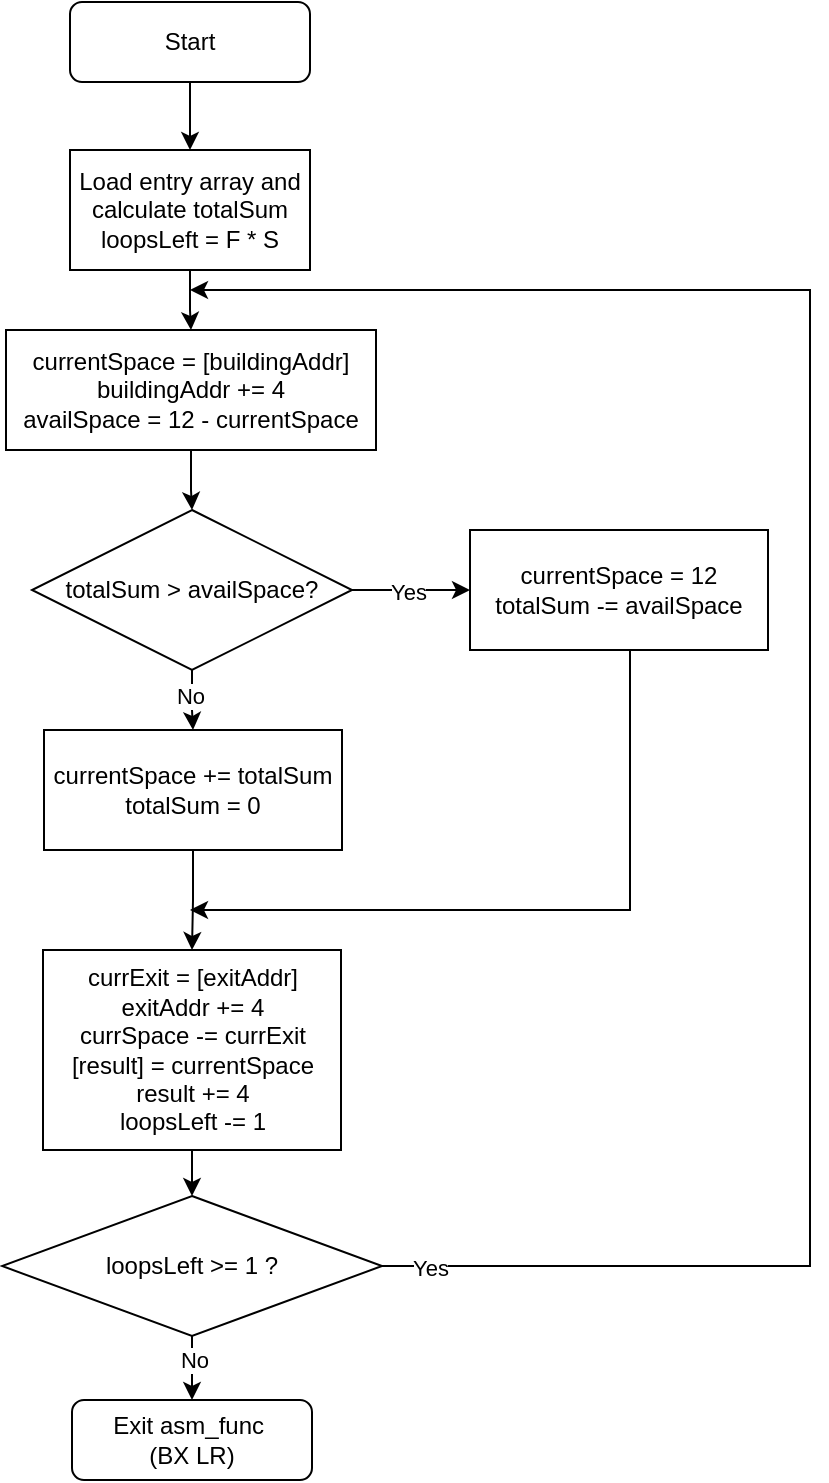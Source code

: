 <mxfile version="24.8.3">
  <diagram id="C5RBs43oDa-KdzZeNtuy" name="Page-1">
    <mxGraphModel dx="1059" dy="656" grid="1" gridSize="10" guides="1" tooltips="1" connect="1" arrows="1" fold="1" page="1" pageScale="1" pageWidth="827" pageHeight="1169" math="0" shadow="0">
      <root>
        <mxCell id="WIyWlLk6GJQsqaUBKTNV-0" />
        <mxCell id="WIyWlLk6GJQsqaUBKTNV-1" parent="WIyWlLk6GJQsqaUBKTNV-0" />
        <mxCell id="oZ6SIZspvuidvV_2NCAD-3" style="edgeStyle=orthogonalEdgeStyle;rounded=0;orthogonalLoop=1;jettySize=auto;html=1;entryX=0.5;entryY=0;entryDx=0;entryDy=0;" edge="1" parent="WIyWlLk6GJQsqaUBKTNV-1" source="WIyWlLk6GJQsqaUBKTNV-3" target="oZ6SIZspvuidvV_2NCAD-5">
          <mxGeometry relative="1" as="geometry">
            <mxPoint x="220" y="160" as="targetPoint" />
          </mxGeometry>
        </mxCell>
        <mxCell id="WIyWlLk6GJQsqaUBKTNV-3" value="Start" style="rounded=1;whiteSpace=wrap;html=1;fontSize=12;glass=0;strokeWidth=1;shadow=0;" parent="WIyWlLk6GJQsqaUBKTNV-1" vertex="1">
          <mxGeometry x="160" y="176" width="120" height="40" as="geometry" />
        </mxCell>
        <mxCell id="oZ6SIZspvuidvV_2NCAD-11" style="edgeStyle=orthogonalEdgeStyle;rounded=0;orthogonalLoop=1;jettySize=auto;html=1;entryX=0.5;entryY=0;entryDx=0;entryDy=0;" edge="1" parent="WIyWlLk6GJQsqaUBKTNV-1" source="oZ6SIZspvuidvV_2NCAD-4" target="oZ6SIZspvuidvV_2NCAD-10">
          <mxGeometry relative="1" as="geometry" />
        </mxCell>
        <mxCell id="oZ6SIZspvuidvV_2NCAD-31" value="No" style="edgeLabel;html=1;align=center;verticalAlign=middle;resizable=0;points=[];" vertex="1" connectable="0" parent="oZ6SIZspvuidvV_2NCAD-11">
          <mxGeometry x="-0.178" y="-1" relative="1" as="geometry">
            <mxPoint as="offset" />
          </mxGeometry>
        </mxCell>
        <mxCell id="oZ6SIZspvuidvV_2NCAD-15" style="edgeStyle=orthogonalEdgeStyle;rounded=0;orthogonalLoop=1;jettySize=auto;html=1;entryX=0;entryY=0.5;entryDx=0;entryDy=0;" edge="1" parent="WIyWlLk6GJQsqaUBKTNV-1" source="oZ6SIZspvuidvV_2NCAD-4" target="oZ6SIZspvuidvV_2NCAD-14">
          <mxGeometry relative="1" as="geometry" />
        </mxCell>
        <mxCell id="oZ6SIZspvuidvV_2NCAD-29" value="Yes" style="edgeLabel;html=1;align=center;verticalAlign=middle;resizable=0;points=[];" vertex="1" connectable="0" parent="oZ6SIZspvuidvV_2NCAD-15">
          <mxGeometry x="0.157" y="-1" relative="1" as="geometry">
            <mxPoint x="-6" as="offset" />
          </mxGeometry>
        </mxCell>
        <mxCell id="oZ6SIZspvuidvV_2NCAD-4" value="totalSum &amp;gt; availSpace?" style="rhombus;whiteSpace=wrap;html=1;" vertex="1" parent="WIyWlLk6GJQsqaUBKTNV-1">
          <mxGeometry x="141" y="430" width="160" height="80" as="geometry" />
        </mxCell>
        <mxCell id="oZ6SIZspvuidvV_2NCAD-8" style="edgeStyle=orthogonalEdgeStyle;rounded=0;orthogonalLoop=1;jettySize=auto;html=1;entryX=0.5;entryY=0;entryDx=0;entryDy=0;" edge="1" parent="WIyWlLk6GJQsqaUBKTNV-1" source="oZ6SIZspvuidvV_2NCAD-5" target="oZ6SIZspvuidvV_2NCAD-7">
          <mxGeometry relative="1" as="geometry" />
        </mxCell>
        <mxCell id="oZ6SIZspvuidvV_2NCAD-5" value="&lt;div&gt;Load entry array and calculate totalSum&lt;/div&gt;loopsLeft = F * S" style="rounded=0;whiteSpace=wrap;html=1;" vertex="1" parent="WIyWlLk6GJQsqaUBKTNV-1">
          <mxGeometry x="160" y="250" width="120" height="60" as="geometry" />
        </mxCell>
        <mxCell id="oZ6SIZspvuidvV_2NCAD-9" style="edgeStyle=orthogonalEdgeStyle;rounded=0;orthogonalLoop=1;jettySize=auto;html=1;entryX=0.5;entryY=0;entryDx=0;entryDy=0;" edge="1" parent="WIyWlLk6GJQsqaUBKTNV-1" source="oZ6SIZspvuidvV_2NCAD-7" target="oZ6SIZspvuidvV_2NCAD-4">
          <mxGeometry relative="1" as="geometry" />
        </mxCell>
        <mxCell id="oZ6SIZspvuidvV_2NCAD-7" value="currentSpace = [buildingAddr]&lt;div&gt;buildingAddr += 4&lt;/div&gt;&lt;div&gt;availSpace = 12 - currentSpace&lt;/div&gt;" style="rounded=0;whiteSpace=wrap;html=1;" vertex="1" parent="WIyWlLk6GJQsqaUBKTNV-1">
          <mxGeometry x="128" y="340" width="185" height="60" as="geometry" />
        </mxCell>
        <mxCell id="oZ6SIZspvuidvV_2NCAD-18" style="edgeStyle=orthogonalEdgeStyle;rounded=0;orthogonalLoop=1;jettySize=auto;html=1;entryX=0.5;entryY=0;entryDx=0;entryDy=0;" edge="1" parent="WIyWlLk6GJQsqaUBKTNV-1" source="oZ6SIZspvuidvV_2NCAD-10" target="oZ6SIZspvuidvV_2NCAD-17">
          <mxGeometry relative="1" as="geometry" />
        </mxCell>
        <mxCell id="oZ6SIZspvuidvV_2NCAD-10" value="&lt;div&gt;currentSpace += totalSum&lt;div&gt;totalSum = 0&lt;/div&gt;&lt;/div&gt;" style="rounded=0;whiteSpace=wrap;html=1;" vertex="1" parent="WIyWlLk6GJQsqaUBKTNV-1">
          <mxGeometry x="147" y="540" width="149" height="60" as="geometry" />
        </mxCell>
        <mxCell id="oZ6SIZspvuidvV_2NCAD-19" style="edgeStyle=orthogonalEdgeStyle;rounded=0;orthogonalLoop=1;jettySize=auto;html=1;" edge="1" parent="WIyWlLk6GJQsqaUBKTNV-1" source="oZ6SIZspvuidvV_2NCAD-14">
          <mxGeometry relative="1" as="geometry">
            <mxPoint x="220" y="630" as="targetPoint" />
            <Array as="points">
              <mxPoint x="440" y="630" />
              <mxPoint x="221" y="630" />
            </Array>
          </mxGeometry>
        </mxCell>
        <mxCell id="oZ6SIZspvuidvV_2NCAD-14" value="currentSpace = 12&lt;div&gt;totalSum -= availSpace&lt;/div&gt;" style="rounded=0;whiteSpace=wrap;html=1;" vertex="1" parent="WIyWlLk6GJQsqaUBKTNV-1">
          <mxGeometry x="360" y="440" width="149" height="60" as="geometry" />
        </mxCell>
        <mxCell id="oZ6SIZspvuidvV_2NCAD-22" style="edgeStyle=orthogonalEdgeStyle;rounded=0;orthogonalLoop=1;jettySize=auto;html=1;entryX=0.5;entryY=0;entryDx=0;entryDy=0;" edge="1" parent="WIyWlLk6GJQsqaUBKTNV-1" source="oZ6SIZspvuidvV_2NCAD-17" target="oZ6SIZspvuidvV_2NCAD-21">
          <mxGeometry relative="1" as="geometry" />
        </mxCell>
        <mxCell id="oZ6SIZspvuidvV_2NCAD-17" value="currExit = [exitAddr]&lt;div&gt;exitAddr += 4&lt;/div&gt;&lt;div&gt;currSpace -= currExit&lt;/div&gt;&lt;div&gt;[result] = currentSpace&lt;/div&gt;&lt;div&gt;result += 4&lt;/div&gt;&lt;div&gt;loopsLeft -= 1&lt;/div&gt;" style="rounded=0;whiteSpace=wrap;html=1;" vertex="1" parent="WIyWlLk6GJQsqaUBKTNV-1">
          <mxGeometry x="146.5" y="650" width="149" height="100" as="geometry" />
        </mxCell>
        <mxCell id="oZ6SIZspvuidvV_2NCAD-24" style="edgeStyle=orthogonalEdgeStyle;rounded=0;orthogonalLoop=1;jettySize=auto;html=1;exitX=1;exitY=0.5;exitDx=0;exitDy=0;" edge="1" parent="WIyWlLk6GJQsqaUBKTNV-1" source="oZ6SIZspvuidvV_2NCAD-21">
          <mxGeometry relative="1" as="geometry">
            <mxPoint x="220" y="320" as="targetPoint" />
            <Array as="points">
              <mxPoint x="530" y="808" />
              <mxPoint x="530" y="320" />
            </Array>
          </mxGeometry>
        </mxCell>
        <mxCell id="oZ6SIZspvuidvV_2NCAD-25" value="Yes" style="edgeLabel;html=1;align=center;verticalAlign=middle;resizable=0;points=[];" vertex="1" connectable="0" parent="oZ6SIZspvuidvV_2NCAD-24">
          <mxGeometry x="-0.86" y="-1" relative="1" as="geometry">
            <mxPoint x="-47" as="offset" />
          </mxGeometry>
        </mxCell>
        <mxCell id="oZ6SIZspvuidvV_2NCAD-27" style="edgeStyle=orthogonalEdgeStyle;rounded=0;orthogonalLoop=1;jettySize=auto;html=1;entryX=0.5;entryY=0;entryDx=0;entryDy=0;" edge="1" parent="WIyWlLk6GJQsqaUBKTNV-1" source="oZ6SIZspvuidvV_2NCAD-21" target="oZ6SIZspvuidvV_2NCAD-26">
          <mxGeometry relative="1" as="geometry" />
        </mxCell>
        <mxCell id="oZ6SIZspvuidvV_2NCAD-28" value="No" style="edgeLabel;html=1;align=center;verticalAlign=middle;resizable=0;points=[];" vertex="1" connectable="0" parent="oZ6SIZspvuidvV_2NCAD-27">
          <mxGeometry x="-0.514" y="1" relative="1" as="geometry">
            <mxPoint as="offset" />
          </mxGeometry>
        </mxCell>
        <mxCell id="oZ6SIZspvuidvV_2NCAD-21" value="loopsLeft &amp;gt;= 1 ?" style="rhombus;whiteSpace=wrap;html=1;" vertex="1" parent="WIyWlLk6GJQsqaUBKTNV-1">
          <mxGeometry x="126" y="773" width="190" height="70" as="geometry" />
        </mxCell>
        <mxCell id="oZ6SIZspvuidvV_2NCAD-26" value="Exit asm_func&amp;nbsp;&lt;div&gt;(BX LR)&lt;/div&gt;" style="rounded=1;whiteSpace=wrap;html=1;fontSize=12;glass=0;strokeWidth=1;shadow=0;" vertex="1" parent="WIyWlLk6GJQsqaUBKTNV-1">
          <mxGeometry x="161" y="875" width="120" height="40" as="geometry" />
        </mxCell>
      </root>
    </mxGraphModel>
  </diagram>
</mxfile>
